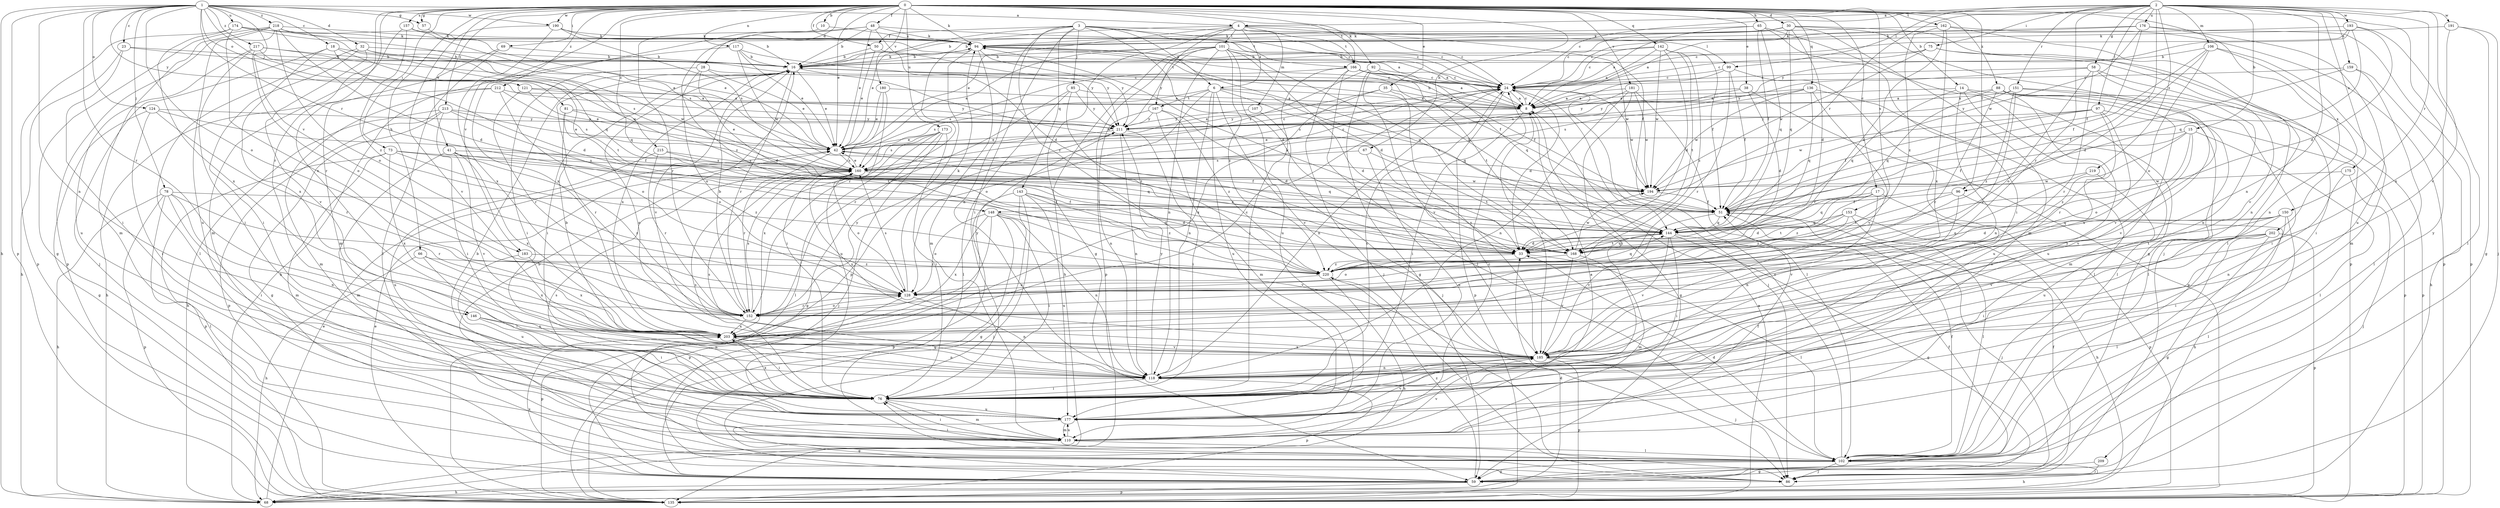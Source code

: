 strict digraph  {
0;
1;
2;
3;
4;
6;
8;
10;
14;
15;
16;
17;
18;
23;
24;
28;
30;
32;
33;
35;
38;
41;
42;
48;
50;
51;
57;
58;
59;
65;
66;
67;
68;
69;
73;
75;
76;
78;
81;
85;
86;
88;
92;
94;
96;
97;
99;
101;
102;
106;
107;
110;
117;
118;
121;
124;
128;
135;
136;
142;
143;
144;
146;
148;
150;
151;
152;
153;
157;
159;
160;
162;
166;
167;
168;
173;
174;
175;
176;
177;
180;
181;
183;
185;
190;
191;
193;
194;
202;
203;
209;
211;
212;
213;
215;
217;
218;
219;
220;
0 -> 10  [label=b];
0 -> 14  [label=b];
0 -> 17  [label=c];
0 -> 28  [label=d];
0 -> 30  [label=d];
0 -> 35  [label=e];
0 -> 38  [label=e];
0 -> 41  [label=e];
0 -> 42  [label=e];
0 -> 48  [label=f];
0 -> 50  [label=f];
0 -> 57  [label=g];
0 -> 65  [label=h];
0 -> 66  [label=h];
0 -> 67  [label=h];
0 -> 69  [label=i];
0 -> 73  [label=i];
0 -> 88  [label=k];
0 -> 92  [label=k];
0 -> 94  [label=k];
0 -> 96  [label=l];
0 -> 117  [label=n];
0 -> 136  [label=q];
0 -> 142  [label=q];
0 -> 146  [label=r];
0 -> 153  [label=s];
0 -> 157  [label=s];
0 -> 162  [label=t];
0 -> 166  [label=t];
0 -> 173  [label=u];
0 -> 180  [label=v];
0 -> 181  [label=v];
0 -> 183  [label=v];
0 -> 190  [label=w];
0 -> 202  [label=x];
0 -> 203  [label=x];
0 -> 209  [label=y];
0 -> 212  [label=z];
0 -> 213  [label=z];
0 -> 215  [label=z];
1 -> 4  [label=a];
1 -> 18  [label=c];
1 -> 23  [label=c];
1 -> 32  [label=d];
1 -> 57  [label=g];
1 -> 68  [label=h];
1 -> 78  [label=j];
1 -> 81  [label=j];
1 -> 118  [label=n];
1 -> 121  [label=o];
1 -> 124  [label=o];
1 -> 128  [label=o];
1 -> 135  [label=p];
1 -> 146  [label=r];
1 -> 148  [label=r];
1 -> 174  [label=u];
1 -> 183  [label=v];
1 -> 190  [label=w];
1 -> 211  [label=y];
1 -> 217  [label=z];
1 -> 218  [label=z];
2 -> 4  [label=a];
2 -> 15  [label=b];
2 -> 24  [label=c];
2 -> 58  [label=g];
2 -> 75  [label=i];
2 -> 96  [label=l];
2 -> 97  [label=l];
2 -> 99  [label=l];
2 -> 106  [label=m];
2 -> 118  [label=n];
2 -> 148  [label=r];
2 -> 150  [label=r];
2 -> 151  [label=r];
2 -> 152  [label=r];
2 -> 159  [label=s];
2 -> 175  [label=u];
2 -> 176  [label=u];
2 -> 185  [label=v];
2 -> 191  [label=w];
2 -> 193  [label=w];
2 -> 219  [label=z];
3 -> 6  [label=a];
3 -> 24  [label=c];
3 -> 33  [label=d];
3 -> 42  [label=e];
3 -> 50  [label=f];
3 -> 76  [label=i];
3 -> 85  [label=j];
3 -> 99  [label=l];
3 -> 118  [label=n];
3 -> 143  [label=q];
3 -> 166  [label=t];
3 -> 220  [label=z];
4 -> 6  [label=a];
4 -> 16  [label=b];
4 -> 24  [label=c];
4 -> 42  [label=e];
4 -> 51  [label=f];
4 -> 59  [label=g];
4 -> 101  [label=l];
4 -> 107  [label=m];
4 -> 166  [label=t];
4 -> 167  [label=t];
6 -> 8  [label=a];
6 -> 33  [label=d];
6 -> 118  [label=n];
6 -> 128  [label=o];
6 -> 144  [label=q];
6 -> 160  [label=s];
6 -> 167  [label=t];
6 -> 177  [label=u];
6 -> 185  [label=v];
8 -> 16  [label=b];
8 -> 24  [label=c];
8 -> 59  [label=g];
8 -> 76  [label=i];
8 -> 185  [label=v];
8 -> 211  [label=y];
10 -> 94  [label=k];
10 -> 152  [label=r];
14 -> 8  [label=a];
14 -> 102  [label=l];
14 -> 118  [label=n];
14 -> 135  [label=p];
14 -> 144  [label=q];
14 -> 177  [label=u];
15 -> 42  [label=e];
15 -> 51  [label=f];
15 -> 102  [label=l];
15 -> 128  [label=o];
15 -> 185  [label=v];
15 -> 220  [label=z];
16 -> 24  [label=c];
16 -> 42  [label=e];
16 -> 76  [label=i];
16 -> 94  [label=k];
16 -> 118  [label=n];
16 -> 152  [label=r];
16 -> 185  [label=v];
16 -> 194  [label=w];
16 -> 203  [label=x];
17 -> 51  [label=f];
17 -> 118  [label=n];
17 -> 135  [label=p];
17 -> 144  [label=q];
17 -> 220  [label=z];
18 -> 16  [label=b];
18 -> 33  [label=d];
18 -> 86  [label=j];
18 -> 168  [label=t];
18 -> 203  [label=x];
23 -> 16  [label=b];
23 -> 24  [label=c];
23 -> 68  [label=h];
23 -> 76  [label=i];
24 -> 8  [label=a];
24 -> 33  [label=d];
24 -> 86  [label=j];
24 -> 118  [label=n];
24 -> 135  [label=p];
24 -> 160  [label=s];
24 -> 194  [label=w];
28 -> 24  [label=c];
28 -> 33  [label=d];
28 -> 42  [label=e];
28 -> 76  [label=i];
28 -> 128  [label=o];
30 -> 8  [label=a];
30 -> 16  [label=b];
30 -> 24  [label=c];
30 -> 33  [label=d];
30 -> 86  [label=j];
30 -> 94  [label=k];
30 -> 110  [label=m];
30 -> 135  [label=p];
30 -> 144  [label=q];
32 -> 16  [label=b];
32 -> 76  [label=i];
32 -> 102  [label=l];
32 -> 144  [label=q];
32 -> 185  [label=v];
32 -> 194  [label=w];
33 -> 42  [label=e];
33 -> 102  [label=l];
33 -> 220  [label=z];
35 -> 8  [label=a];
35 -> 42  [label=e];
35 -> 185  [label=v];
35 -> 203  [label=x];
38 -> 8  [label=a];
38 -> 33  [label=d];
38 -> 76  [label=i];
38 -> 211  [label=y];
41 -> 110  [label=m];
41 -> 152  [label=r];
41 -> 160  [label=s];
41 -> 168  [label=t];
41 -> 185  [label=v];
41 -> 203  [label=x];
42 -> 24  [label=c];
42 -> 51  [label=f];
42 -> 152  [label=r];
42 -> 160  [label=s];
48 -> 16  [label=b];
48 -> 24  [label=c];
48 -> 33  [label=d];
48 -> 42  [label=e];
48 -> 94  [label=k];
48 -> 203  [label=x];
48 -> 220  [label=z];
50 -> 16  [label=b];
50 -> 42  [label=e];
50 -> 211  [label=y];
51 -> 144  [label=q];
51 -> 185  [label=v];
57 -> 42  [label=e];
58 -> 24  [label=c];
58 -> 76  [label=i];
58 -> 118  [label=n];
58 -> 128  [label=o];
58 -> 152  [label=r];
58 -> 211  [label=y];
59 -> 51  [label=f];
59 -> 68  [label=h];
59 -> 135  [label=p];
59 -> 203  [label=x];
59 -> 220  [label=z];
65 -> 8  [label=a];
65 -> 51  [label=f];
65 -> 59  [label=g];
65 -> 76  [label=i];
65 -> 94  [label=k];
65 -> 144  [label=q];
66 -> 68  [label=h];
66 -> 76  [label=i];
66 -> 203  [label=x];
66 -> 220  [label=z];
67 -> 160  [label=s];
67 -> 168  [label=t];
67 -> 177  [label=u];
68 -> 33  [label=d];
68 -> 42  [label=e];
69 -> 16  [label=b];
69 -> 102  [label=l];
69 -> 110  [label=m];
73 -> 110  [label=m];
73 -> 135  [label=p];
73 -> 144  [label=q];
73 -> 160  [label=s];
73 -> 203  [label=x];
73 -> 220  [label=z];
75 -> 16  [label=b];
75 -> 24  [label=c];
75 -> 118  [label=n];
75 -> 185  [label=v];
75 -> 194  [label=w];
76 -> 24  [label=c];
76 -> 110  [label=m];
76 -> 160  [label=s];
76 -> 177  [label=u];
76 -> 203  [label=x];
78 -> 51  [label=f];
78 -> 68  [label=h];
78 -> 76  [label=i];
78 -> 102  [label=l];
78 -> 118  [label=n];
78 -> 135  [label=p];
78 -> 152  [label=r];
81 -> 42  [label=e];
81 -> 152  [label=r];
81 -> 168  [label=t];
81 -> 211  [label=y];
85 -> 8  [label=a];
85 -> 102  [label=l];
85 -> 152  [label=r];
85 -> 211  [label=y];
85 -> 220  [label=z];
86 -> 51  [label=f];
88 -> 8  [label=a];
88 -> 102  [label=l];
88 -> 110  [label=m];
88 -> 135  [label=p];
88 -> 144  [label=q];
88 -> 152  [label=r];
88 -> 177  [label=u];
92 -> 24  [label=c];
92 -> 59  [label=g];
92 -> 144  [label=q];
92 -> 160  [label=s];
92 -> 185  [label=v];
94 -> 16  [label=b];
94 -> 51  [label=f];
94 -> 110  [label=m];
94 -> 135  [label=p];
94 -> 144  [label=q];
94 -> 152  [label=r];
94 -> 194  [label=w];
94 -> 211  [label=y];
96 -> 51  [label=f];
96 -> 68  [label=h];
96 -> 168  [label=t];
96 -> 185  [label=v];
97 -> 51  [label=f];
97 -> 152  [label=r];
97 -> 185  [label=v];
97 -> 194  [label=w];
97 -> 203  [label=x];
97 -> 211  [label=y];
99 -> 24  [label=c];
99 -> 51  [label=f];
99 -> 135  [label=p];
99 -> 152  [label=r];
99 -> 160  [label=s];
101 -> 8  [label=a];
101 -> 16  [label=b];
101 -> 33  [label=d];
101 -> 42  [label=e];
101 -> 68  [label=h];
101 -> 118  [label=n];
101 -> 135  [label=p];
101 -> 168  [label=t];
101 -> 177  [label=u];
101 -> 211  [label=y];
101 -> 220  [label=z];
102 -> 16  [label=b];
102 -> 24  [label=c];
102 -> 33  [label=d];
102 -> 51  [label=f];
102 -> 59  [label=g];
102 -> 68  [label=h];
102 -> 76  [label=i];
102 -> 86  [label=j];
106 -> 16  [label=b];
106 -> 33  [label=d];
106 -> 51  [label=f];
106 -> 110  [label=m];
106 -> 118  [label=n];
106 -> 128  [label=o];
107 -> 86  [label=j];
107 -> 211  [label=y];
110 -> 8  [label=a];
110 -> 16  [label=b];
110 -> 24  [label=c];
110 -> 51  [label=f];
110 -> 76  [label=i];
110 -> 102  [label=l];
110 -> 177  [label=u];
110 -> 185  [label=v];
117 -> 16  [label=b];
117 -> 42  [label=e];
117 -> 68  [label=h];
117 -> 194  [label=w];
117 -> 211  [label=y];
118 -> 16  [label=b];
118 -> 76  [label=i];
118 -> 135  [label=p];
118 -> 160  [label=s];
118 -> 211  [label=y];
121 -> 8  [label=a];
121 -> 42  [label=e];
121 -> 152  [label=r];
121 -> 211  [label=y];
124 -> 51  [label=f];
124 -> 59  [label=g];
124 -> 76  [label=i];
124 -> 152  [label=r];
124 -> 211  [label=y];
128 -> 94  [label=k];
128 -> 118  [label=n];
128 -> 135  [label=p];
128 -> 152  [label=r];
128 -> 160  [label=s];
135 -> 8  [label=a];
135 -> 42  [label=e];
136 -> 8  [label=a];
136 -> 102  [label=l];
136 -> 144  [label=q];
136 -> 160  [label=s];
136 -> 185  [label=v];
136 -> 194  [label=w];
142 -> 8  [label=a];
142 -> 16  [label=b];
142 -> 24  [label=c];
142 -> 33  [label=d];
142 -> 51  [label=f];
142 -> 168  [label=t];
142 -> 194  [label=w];
142 -> 220  [label=z];
143 -> 33  [label=d];
143 -> 51  [label=f];
143 -> 59  [label=g];
143 -> 86  [label=j];
143 -> 135  [label=p];
143 -> 177  [label=u];
143 -> 220  [label=z];
144 -> 33  [label=d];
144 -> 59  [label=g];
144 -> 76  [label=i];
144 -> 86  [label=j];
144 -> 94  [label=k];
144 -> 168  [label=t];
144 -> 185  [label=v];
146 -> 76  [label=i];
146 -> 118  [label=n];
146 -> 203  [label=x];
148 -> 59  [label=g];
148 -> 76  [label=i];
148 -> 118  [label=n];
148 -> 128  [label=o];
148 -> 135  [label=p];
148 -> 144  [label=q];
148 -> 185  [label=v];
148 -> 203  [label=x];
150 -> 33  [label=d];
150 -> 76  [label=i];
150 -> 102  [label=l];
150 -> 144  [label=q];
150 -> 185  [label=v];
150 -> 220  [label=z];
151 -> 8  [label=a];
151 -> 76  [label=i];
151 -> 152  [label=r];
151 -> 185  [label=v];
151 -> 211  [label=y];
151 -> 220  [label=z];
152 -> 16  [label=b];
152 -> 128  [label=o];
152 -> 160  [label=s];
152 -> 203  [label=x];
152 -> 211  [label=y];
153 -> 33  [label=d];
153 -> 68  [label=h];
153 -> 102  [label=l];
153 -> 144  [label=q];
153 -> 168  [label=t];
153 -> 220  [label=z];
157 -> 94  [label=k];
157 -> 110  [label=m];
157 -> 160  [label=s];
157 -> 220  [label=z];
159 -> 24  [label=c];
159 -> 51  [label=f];
159 -> 68  [label=h];
159 -> 102  [label=l];
160 -> 24  [label=c];
160 -> 42  [label=e];
160 -> 128  [label=o];
160 -> 194  [label=w];
162 -> 33  [label=d];
162 -> 94  [label=k];
162 -> 102  [label=l];
162 -> 135  [label=p];
162 -> 203  [label=x];
162 -> 220  [label=z];
166 -> 8  [label=a];
166 -> 24  [label=c];
166 -> 51  [label=f];
166 -> 76  [label=i];
166 -> 86  [label=j];
166 -> 102  [label=l];
166 -> 160  [label=s];
166 -> 168  [label=t];
167 -> 33  [label=d];
167 -> 110  [label=m];
167 -> 118  [label=n];
167 -> 211  [label=y];
167 -> 220  [label=z];
168 -> 94  [label=k];
168 -> 110  [label=m];
168 -> 128  [label=o];
168 -> 144  [label=q];
168 -> 185  [label=v];
168 -> 194  [label=w];
173 -> 42  [label=e];
173 -> 59  [label=g];
173 -> 76  [label=i];
173 -> 86  [label=j];
173 -> 102  [label=l];
173 -> 160  [label=s];
173 -> 203  [label=x];
174 -> 8  [label=a];
174 -> 42  [label=e];
174 -> 94  [label=k];
174 -> 135  [label=p];
174 -> 152  [label=r];
174 -> 203  [label=x];
175 -> 86  [label=j];
175 -> 118  [label=n];
175 -> 194  [label=w];
176 -> 24  [label=c];
176 -> 51  [label=f];
176 -> 94  [label=k];
176 -> 135  [label=p];
176 -> 177  [label=u];
176 -> 194  [label=w];
177 -> 59  [label=g];
177 -> 110  [label=m];
177 -> 160  [label=s];
177 -> 185  [label=v];
180 -> 8  [label=a];
180 -> 42  [label=e];
180 -> 76  [label=i];
180 -> 177  [label=u];
181 -> 8  [label=a];
181 -> 76  [label=i];
181 -> 102  [label=l];
181 -> 118  [label=n];
181 -> 194  [label=w];
181 -> 211  [label=y];
183 -> 177  [label=u];
183 -> 203  [label=x];
183 -> 220  [label=z];
185 -> 86  [label=j];
185 -> 118  [label=n];
185 -> 135  [label=p];
185 -> 160  [label=s];
185 -> 203  [label=x];
190 -> 16  [label=b];
190 -> 94  [label=k];
190 -> 160  [label=s];
190 -> 185  [label=v];
190 -> 203  [label=x];
191 -> 59  [label=g];
191 -> 86  [label=j];
191 -> 94  [label=k];
191 -> 203  [label=x];
193 -> 24  [label=c];
193 -> 33  [label=d];
193 -> 94  [label=k];
193 -> 102  [label=l];
193 -> 144  [label=q];
193 -> 211  [label=y];
194 -> 51  [label=f];
202 -> 59  [label=g];
202 -> 76  [label=i];
202 -> 102  [label=l];
202 -> 128  [label=o];
202 -> 135  [label=p];
202 -> 168  [label=t];
203 -> 24  [label=c];
203 -> 76  [label=i];
203 -> 118  [label=n];
203 -> 185  [label=v];
203 -> 211  [label=y];
209 -> 59  [label=g];
209 -> 86  [label=j];
211 -> 42  [label=e];
211 -> 76  [label=i];
211 -> 118  [label=n];
212 -> 8  [label=a];
212 -> 68  [label=h];
212 -> 110  [label=m];
212 -> 128  [label=o];
212 -> 160  [label=s];
213 -> 42  [label=e];
213 -> 59  [label=g];
213 -> 68  [label=h];
213 -> 76  [label=i];
213 -> 128  [label=o];
213 -> 135  [label=p];
213 -> 211  [label=y];
215 -> 144  [label=q];
215 -> 152  [label=r];
215 -> 160  [label=s];
215 -> 177  [label=u];
217 -> 16  [label=b];
217 -> 76  [label=i];
217 -> 128  [label=o];
217 -> 160  [label=s];
217 -> 177  [label=u];
217 -> 194  [label=w];
218 -> 24  [label=c];
218 -> 33  [label=d];
218 -> 59  [label=g];
218 -> 94  [label=k];
218 -> 110  [label=m];
218 -> 128  [label=o];
218 -> 135  [label=p];
218 -> 144  [label=q];
218 -> 177  [label=u];
219 -> 128  [label=o];
219 -> 177  [label=u];
219 -> 194  [label=w];
220 -> 68  [label=h];
220 -> 86  [label=j];
220 -> 128  [label=o];
220 -> 144  [label=q];
}
